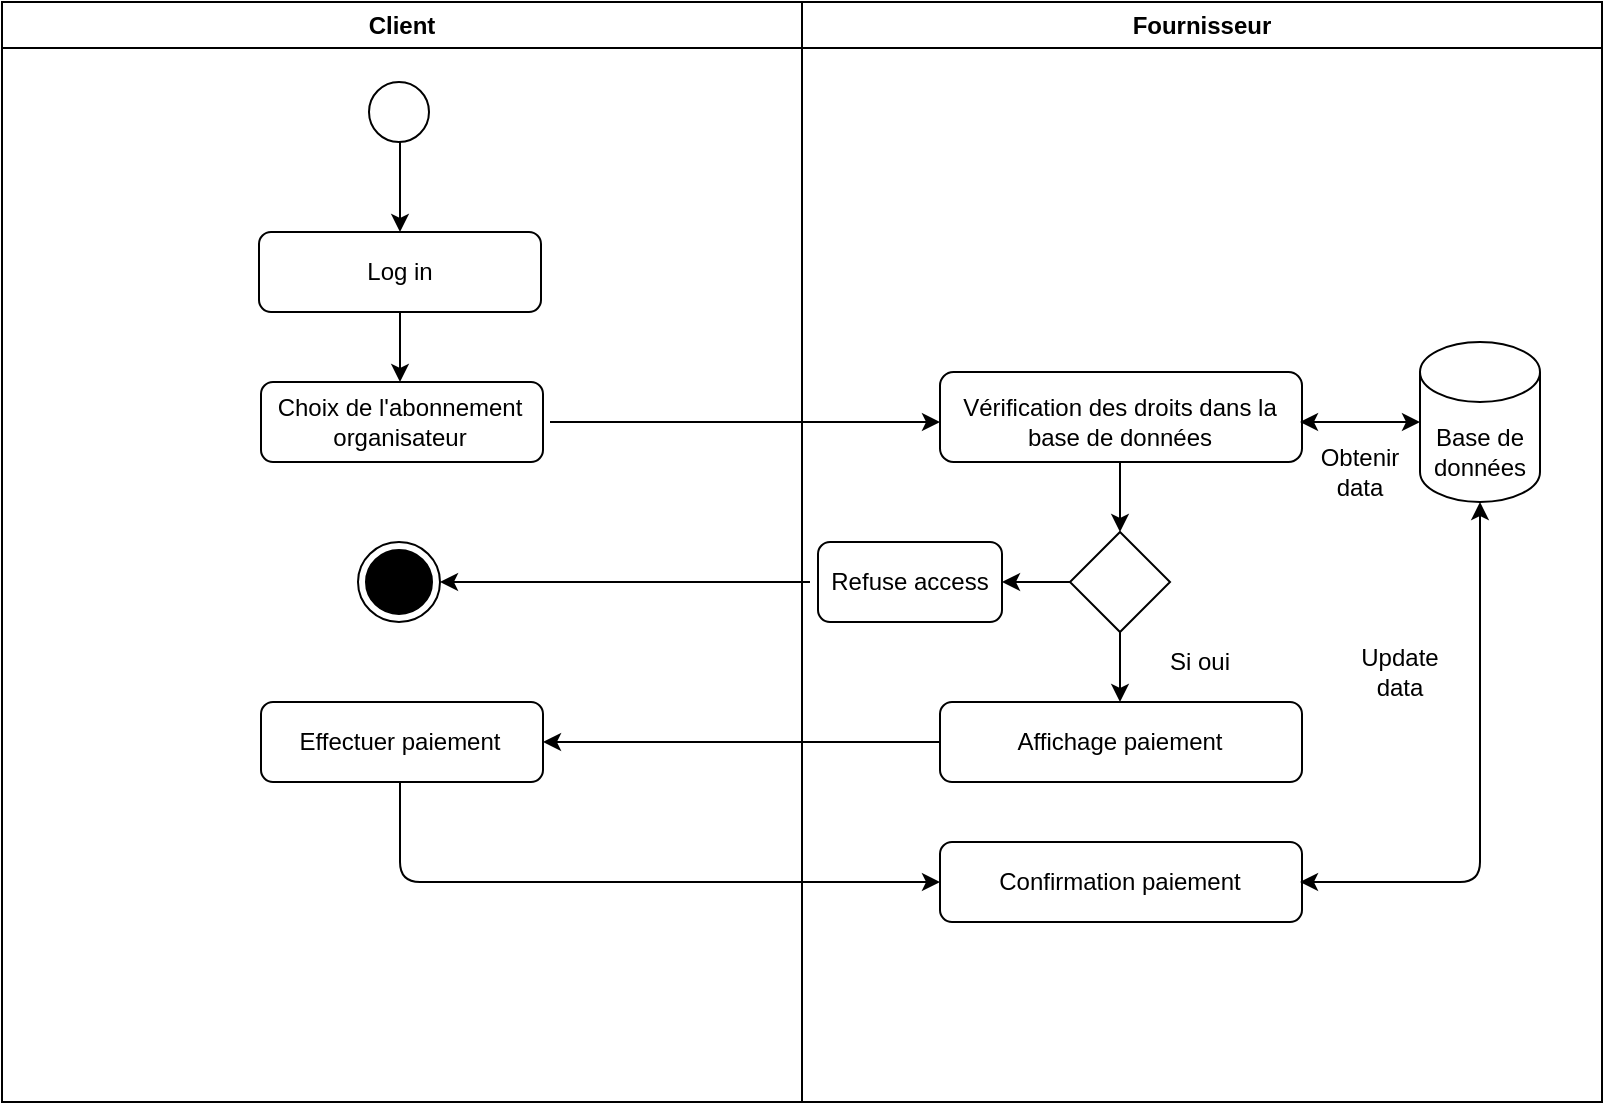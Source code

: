 <mxfile>
    <diagram id="EBFE5imZkreo-1vutgE6" name="第 1 页">
        <mxGraphModel dx="1296" dy="364" grid="1" gridSize="10" guides="1" tooltips="1" connect="1" arrows="1" fold="1" page="1" pageScale="1" pageWidth="827" pageHeight="1169" math="0" shadow="0">
            <root>
                <mxCell id="0"/>
                <mxCell id="1" parent="0"/>
                <mxCell id="3" value="Fournisseur" style="swimlane;whiteSpace=wrap;html=1;" parent="1" vertex="1">
                    <mxGeometry x="370" y="100" width="400" height="550" as="geometry"/>
                </mxCell>
                <mxCell id="49" value="" style="rounded=1;whiteSpace=wrap;html=1;" vertex="1" parent="3">
                    <mxGeometry x="69" y="420" width="181" height="40" as="geometry"/>
                </mxCell>
                <mxCell id="48" value="" style="rounded=1;whiteSpace=wrap;html=1;" vertex="1" parent="3">
                    <mxGeometry x="69" y="350" width="181" height="40" as="geometry"/>
                </mxCell>
                <mxCell id="47" value="" style="rounded=1;whiteSpace=wrap;html=1;" vertex="1" parent="3">
                    <mxGeometry x="69" y="185" width="181" height="45" as="geometry"/>
                </mxCell>
                <mxCell id="11" value="Vérification des droits dans la base de données" style="text;html=1;strokeColor=none;fillColor=none;align=center;verticalAlign=middle;whiteSpace=wrap;rounded=0;" parent="3" vertex="1">
                    <mxGeometry x="74" y="195" width="170" height="30" as="geometry"/>
                </mxCell>
                <mxCell id="14" value="" style="endArrow=classic;startArrow=classic;html=1;exitX=0;exitY=0.5;exitDx=0;exitDy=0;exitPerimeter=0;entryX=1;entryY=0.5;entryDx=0;entryDy=0;" parent="3" source="17" edge="1">
                    <mxGeometry width="50" height="50" relative="1" as="geometry">
                        <mxPoint x="219" y="270" as="sourcePoint"/>
                        <mxPoint x="249.0" y="210" as="targetPoint"/>
                    </mxGeometry>
                </mxCell>
                <mxCell id="17" value="" style="shape=cylinder3;whiteSpace=wrap;html=1;boundedLbl=1;backgroundOutline=1;size=15;" parent="3" vertex="1">
                    <mxGeometry x="309" y="170" width="60" height="80" as="geometry"/>
                </mxCell>
                <mxCell id="18" value="Base de données" style="text;html=1;strokeColor=none;fillColor=none;align=center;verticalAlign=middle;whiteSpace=wrap;rounded=0;" parent="3" vertex="1">
                    <mxGeometry x="309" y="210" width="60" height="30" as="geometry"/>
                </mxCell>
                <mxCell id="19" value="" style="rhombus;whiteSpace=wrap;html=1;" parent="3" vertex="1">
                    <mxGeometry x="134" y="265" width="50" height="50" as="geometry"/>
                </mxCell>
                <mxCell id="20" value="" style="endArrow=classic;html=1;exitX=0.5;exitY=1;exitDx=0;exitDy=0;entryX=0.5;entryY=0;entryDx=0;entryDy=0;" parent="3" target="19" edge="1">
                    <mxGeometry width="50" height="50" relative="1" as="geometry">
                        <mxPoint x="159.0" y="230" as="sourcePoint"/>
                        <mxPoint x="229" y="270" as="targetPoint"/>
                    </mxGeometry>
                </mxCell>
                <mxCell id="22" value="Si oui" style="text;html=1;strokeColor=none;fillColor=none;align=center;verticalAlign=middle;whiteSpace=wrap;rounded=0;" parent="3" vertex="1">
                    <mxGeometry x="169" y="315" width="60" height="30" as="geometry"/>
                </mxCell>
                <mxCell id="24" value="Affichage paiement" style="text;html=1;strokeColor=none;fillColor=none;align=center;verticalAlign=middle;whiteSpace=wrap;rounded=0;" parent="3" vertex="1">
                    <mxGeometry x="99" y="355" width="120" height="30" as="geometry"/>
                </mxCell>
                <mxCell id="33" value="Confirmation paiement" style="text;html=1;strokeColor=none;fillColor=none;align=center;verticalAlign=middle;whiteSpace=wrap;rounded=0;" parent="3" vertex="1">
                    <mxGeometry x="89" y="425" width="140" height="30" as="geometry"/>
                </mxCell>
                <mxCell id="34" value="" style="endArrow=classic;startArrow=classic;html=1;exitX=1;exitY=0.5;exitDx=0;exitDy=0;entryX=0.5;entryY=1;entryDx=0;entryDy=0;entryPerimeter=0;" parent="3" target="17" edge="1">
                    <mxGeometry width="50" height="50" relative="1" as="geometry">
                        <mxPoint x="249" y="440" as="sourcePoint"/>
                        <mxPoint x="79" y="240" as="targetPoint"/>
                        <Array as="points">
                            <mxPoint x="339" y="440"/>
                        </Array>
                    </mxGeometry>
                </mxCell>
                <mxCell id="35" value="Obtenir data" style="text;html=1;strokeColor=none;fillColor=none;align=center;verticalAlign=middle;whiteSpace=wrap;rounded=0;" parent="3" vertex="1">
                    <mxGeometry x="249" y="220" width="60" height="30" as="geometry"/>
                </mxCell>
                <mxCell id="36" value="Update data" style="text;html=1;strokeColor=none;fillColor=none;align=center;verticalAlign=middle;whiteSpace=wrap;rounded=0;" parent="3" vertex="1">
                    <mxGeometry x="269" y="320" width="60" height="30" as="geometry"/>
                </mxCell>
                <mxCell id="26" value="" style="rounded=1;whiteSpace=wrap;html=1;" parent="3" vertex="1">
                    <mxGeometry x="8" y="270" width="92" height="40" as="geometry"/>
                </mxCell>
                <mxCell id="27" value="Refuse access" style="text;html=1;strokeColor=none;fillColor=none;align=center;verticalAlign=middle;whiteSpace=wrap;rounded=0;" parent="3" vertex="1">
                    <mxGeometry x="4" y="275" width="100" height="30" as="geometry"/>
                </mxCell>
                <mxCell id="2" value="Client" style="swimlane;whiteSpace=wrap;html=1;" parent="1" vertex="1">
                    <mxGeometry x="-30" y="100" width="400" height="550" as="geometry"/>
                </mxCell>
                <mxCell id="43" value="" style="rounded=1;whiteSpace=wrap;html=1;" vertex="1" parent="2">
                    <mxGeometry x="129.5" y="350" width="141" height="40" as="geometry"/>
                </mxCell>
                <mxCell id="42" value="" style="rounded=1;whiteSpace=wrap;html=1;" vertex="1" parent="2">
                    <mxGeometry x="129.5" y="190" width="141" height="40" as="geometry"/>
                </mxCell>
                <mxCell id="39" value="" style="rounded=1;whiteSpace=wrap;html=1;" vertex="1" parent="2">
                    <mxGeometry x="128.5" y="115" width="141" height="40" as="geometry"/>
                </mxCell>
                <mxCell id="5" value="Log in" style="text;html=1;strokeColor=none;fillColor=none;align=center;verticalAlign=middle;whiteSpace=wrap;rounded=0;" parent="2" vertex="1">
                    <mxGeometry x="169" y="120" width="60" height="30" as="geometry"/>
                </mxCell>
                <mxCell id="6" value="" style="endArrow=classic;html=1;exitX=0.5;exitY=1;exitDx=0;exitDy=0;" parent="2" source="39" edge="1">
                    <mxGeometry width="50" height="50" relative="1" as="geometry">
                        <mxPoint x="199" y="160" as="sourcePoint"/>
                        <mxPoint x="199" y="190" as="targetPoint"/>
                    </mxGeometry>
                </mxCell>
                <mxCell id="8" value="Choix de l'abonnement organisateur" style="text;html=1;strokeColor=none;fillColor=none;align=center;verticalAlign=middle;whiteSpace=wrap;rounded=0;" parent="2" vertex="1">
                    <mxGeometry x="124" y="192.5" width="150" height="35" as="geometry"/>
                </mxCell>
                <mxCell id="30" value="Effectuer paiement" style="text;html=1;strokeColor=none;fillColor=none;align=center;verticalAlign=middle;whiteSpace=wrap;rounded=0;" parent="2" vertex="1">
                    <mxGeometry x="139" y="355" width="120" height="30" as="geometry"/>
                </mxCell>
                <mxCell id="38" value="" style="endArrow=classic;html=1;exitX=0.5;exitY=1;exitDx=0;exitDy=0;entryX=0.5;entryY=0;entryDx=0;entryDy=0;" edge="1" parent="2" target="39">
                    <mxGeometry width="50" height="50" relative="1" as="geometry">
                        <mxPoint x="199" y="70" as="sourcePoint"/>
                        <mxPoint x="199" y="100" as="targetPoint"/>
                    </mxGeometry>
                </mxCell>
                <mxCell id="44" value="" style="ellipse;html=1;shape=endState;fillColor=strokeColor;" vertex="1" parent="2">
                    <mxGeometry x="178" y="270" width="41" height="40" as="geometry"/>
                </mxCell>
                <mxCell id="46" value="" style="ellipse;" vertex="1" parent="2">
                    <mxGeometry x="183.5" y="40" width="30" height="30" as="geometry"/>
                </mxCell>
                <mxCell id="9" value="" style="endArrow=classic;html=1;exitX=1;exitY=0.5;exitDx=0;exitDy=0;" parent="1" source="8" edge="1">
                    <mxGeometry width="50" height="50" relative="1" as="geometry">
                        <mxPoint x="249" y="310" as="sourcePoint"/>
                        <mxPoint x="439" y="310" as="targetPoint"/>
                    </mxGeometry>
                </mxCell>
                <mxCell id="21" value="" style="endArrow=classic;html=1;exitX=0.5;exitY=1;exitDx=0;exitDy=0;" parent="1" source="19" edge="1">
                    <mxGeometry width="50" height="50" relative="1" as="geometry">
                        <mxPoint x="549" y="420" as="sourcePoint"/>
                        <mxPoint x="529" y="450" as="targetPoint"/>
                    </mxGeometry>
                </mxCell>
                <mxCell id="25" value="" style="endArrow=classic;html=1;exitX=0;exitY=0.5;exitDx=0;exitDy=0;" parent="1" source="19" edge="1">
                    <mxGeometry width="50" height="50" relative="1" as="geometry">
                        <mxPoint x="419" y="410" as="sourcePoint"/>
                        <mxPoint x="470" y="390" as="targetPoint"/>
                    </mxGeometry>
                </mxCell>
                <mxCell id="29" value="" style="endArrow=classic;html=1;exitX=0;exitY=0.5;exitDx=0;exitDy=0;entryX=1;entryY=0.5;entryDx=0;entryDy=0;" parent="1" edge="1" target="43">
                    <mxGeometry width="50" height="50" relative="1" as="geometry">
                        <mxPoint x="439" y="470" as="sourcePoint"/>
                        <mxPoint x="249" y="470" as="targetPoint"/>
                    </mxGeometry>
                </mxCell>
                <mxCell id="31" value="" style="endArrow=classic;html=1;exitX=0.5;exitY=1;exitDx=0;exitDy=0;" parent="1" edge="1">
                    <mxGeometry width="50" height="50" relative="1" as="geometry">
                        <mxPoint x="169" y="490" as="sourcePoint"/>
                        <mxPoint x="439" y="540" as="targetPoint"/>
                        <Array as="points">
                            <mxPoint x="169" y="540"/>
                        </Array>
                    </mxGeometry>
                </mxCell>
                <mxCell id="40" value="" style="endArrow=classic;html=1;exitX=0;exitY=0.5;exitDx=0;exitDy=0;" edge="1" parent="1" source="27">
                    <mxGeometry width="50" height="50" relative="1" as="geometry">
                        <mxPoint x="330" y="460" as="sourcePoint"/>
                        <mxPoint x="189" y="390" as="targetPoint"/>
                    </mxGeometry>
                </mxCell>
            </root>
        </mxGraphModel>
    </diagram>
</mxfile>
